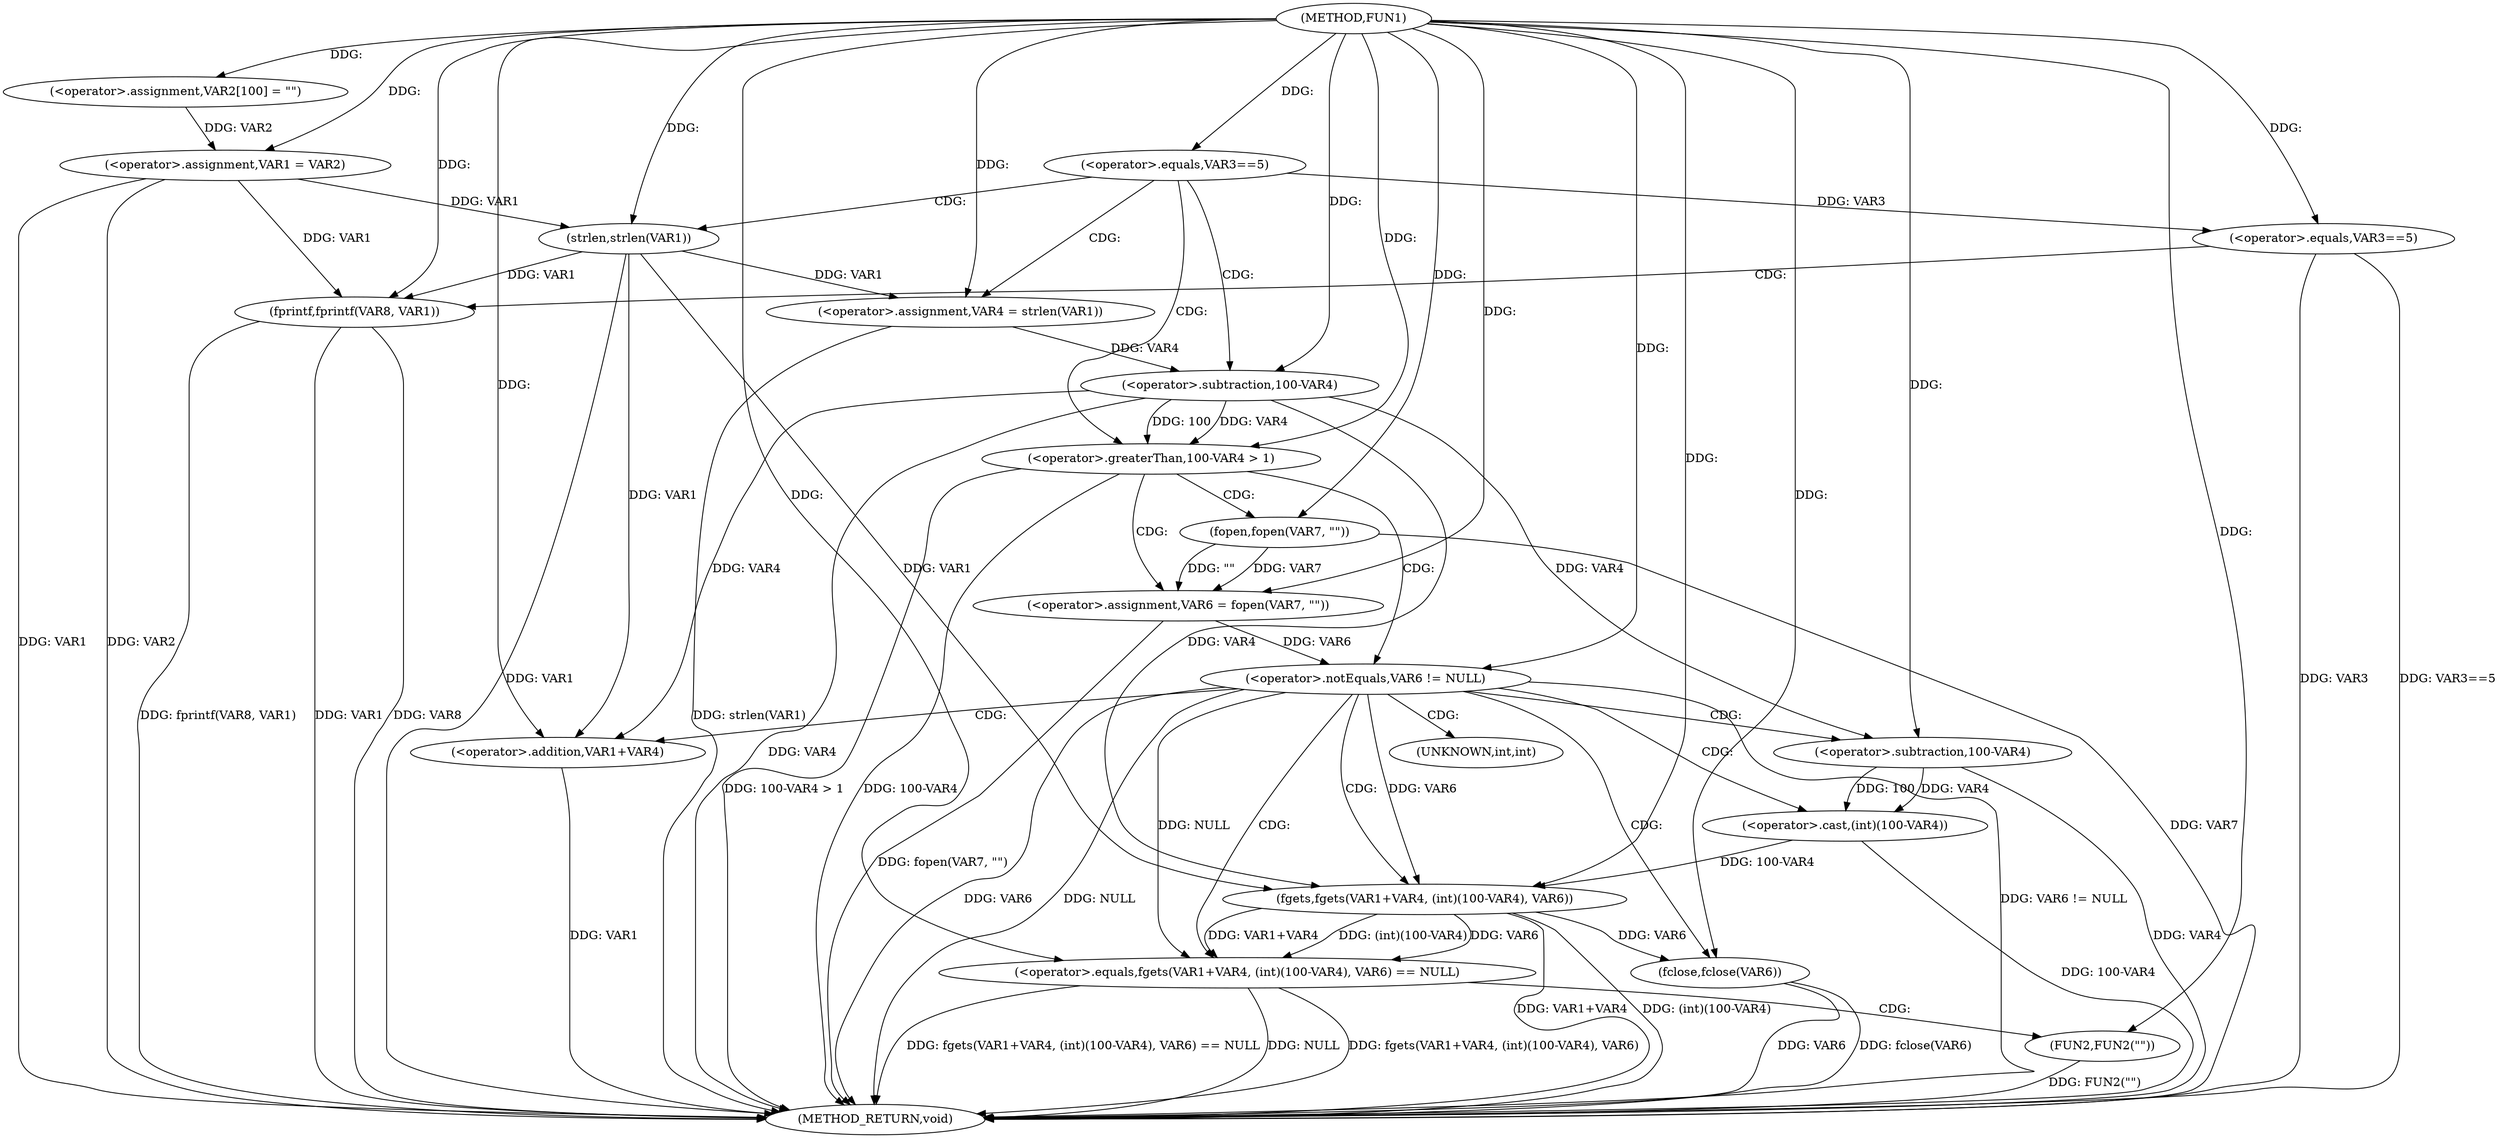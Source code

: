 digraph FUN1 {  
"1000100" [label = "(METHOD,FUN1)" ]
"1000165" [label = "(METHOD_RETURN,void)" ]
"1000104" [label = "(<operator>.assignment,VAR2[100] = \"\")" ]
"1000107" [label = "(<operator>.assignment,VAR1 = VAR2)" ]
"1000111" [label = "(<operator>.equals,VAR3==5)" ]
"1000117" [label = "(<operator>.assignment,VAR4 = strlen(VAR1))" ]
"1000119" [label = "(strlen,strlen(VAR1))" ]
"1000123" [label = "(<operator>.greaterThan,100-VAR4 > 1)" ]
"1000124" [label = "(<operator>.subtraction,100-VAR4)" ]
"1000129" [label = "(<operator>.assignment,VAR6 = fopen(VAR7, \"\"))" ]
"1000131" [label = "(fopen,fopen(VAR7, \"\"))" ]
"1000135" [label = "(<operator>.notEquals,VAR6 != NULL)" ]
"1000140" [label = "(<operator>.equals,fgets(VAR1+VAR4, (int)(100-VAR4), VAR6) == NULL)" ]
"1000141" [label = "(fgets,fgets(VAR1+VAR4, (int)(100-VAR4), VAR6))" ]
"1000142" [label = "(<operator>.addition,VAR1+VAR4)" ]
"1000145" [label = "(<operator>.cast,(int)(100-VAR4))" ]
"1000147" [label = "(<operator>.subtraction,100-VAR4)" ]
"1000153" [label = "(FUN2,FUN2(\"\"))" ]
"1000155" [label = "(fclose,fclose(VAR6))" ]
"1000158" [label = "(<operator>.equals,VAR3==5)" ]
"1000162" [label = "(fprintf,fprintf(VAR8, VAR1))" ]
"1000146" [label = "(UNKNOWN,int,int)" ]
  "1000141" -> "1000165"  [ label = "DDG: VAR1+VAR4"] 
  "1000107" -> "1000165"  [ label = "DDG: VAR1"] 
  "1000140" -> "1000165"  [ label = "DDG: fgets(VAR1+VAR4, (int)(100-VAR4), VAR6) == NULL"] 
  "1000147" -> "1000165"  [ label = "DDG: VAR4"] 
  "1000153" -> "1000165"  [ label = "DDG: FUN2(\"\")"] 
  "1000155" -> "1000165"  [ label = "DDG: VAR6"] 
  "1000117" -> "1000165"  [ label = "DDG: strlen(VAR1)"] 
  "1000145" -> "1000165"  [ label = "DDG: 100-VAR4"] 
  "1000158" -> "1000165"  [ label = "DDG: VAR3"] 
  "1000162" -> "1000165"  [ label = "DDG: VAR1"] 
  "1000124" -> "1000165"  [ label = "DDG: VAR4"] 
  "1000140" -> "1000165"  [ label = "DDG: NULL"] 
  "1000123" -> "1000165"  [ label = "DDG: 100-VAR4 > 1"] 
  "1000131" -> "1000165"  [ label = "DDG: VAR7"] 
  "1000140" -> "1000165"  [ label = "DDG: fgets(VAR1+VAR4, (int)(100-VAR4), VAR6)"] 
  "1000155" -> "1000165"  [ label = "DDG: fclose(VAR6)"] 
  "1000158" -> "1000165"  [ label = "DDG: VAR3==5"] 
  "1000135" -> "1000165"  [ label = "DDG: VAR6 != NULL"] 
  "1000119" -> "1000165"  [ label = "DDG: VAR1"] 
  "1000142" -> "1000165"  [ label = "DDG: VAR1"] 
  "1000135" -> "1000165"  [ label = "DDG: VAR6"] 
  "1000141" -> "1000165"  [ label = "DDG: (int)(100-VAR4)"] 
  "1000162" -> "1000165"  [ label = "DDG: VAR8"] 
  "1000162" -> "1000165"  [ label = "DDG: fprintf(VAR8, VAR1)"] 
  "1000135" -> "1000165"  [ label = "DDG: NULL"] 
  "1000107" -> "1000165"  [ label = "DDG: VAR2"] 
  "1000129" -> "1000165"  [ label = "DDG: fopen(VAR7, \"\")"] 
  "1000123" -> "1000165"  [ label = "DDG: 100-VAR4"] 
  "1000100" -> "1000104"  [ label = "DDG: "] 
  "1000104" -> "1000107"  [ label = "DDG: VAR2"] 
  "1000100" -> "1000107"  [ label = "DDG: "] 
  "1000100" -> "1000111"  [ label = "DDG: "] 
  "1000119" -> "1000117"  [ label = "DDG: VAR1"] 
  "1000100" -> "1000117"  [ label = "DDG: "] 
  "1000107" -> "1000119"  [ label = "DDG: VAR1"] 
  "1000100" -> "1000119"  [ label = "DDG: "] 
  "1000124" -> "1000123"  [ label = "DDG: 100"] 
  "1000124" -> "1000123"  [ label = "DDG: VAR4"] 
  "1000100" -> "1000124"  [ label = "DDG: "] 
  "1000117" -> "1000124"  [ label = "DDG: VAR4"] 
  "1000100" -> "1000123"  [ label = "DDG: "] 
  "1000131" -> "1000129"  [ label = "DDG: VAR7"] 
  "1000131" -> "1000129"  [ label = "DDG: \"\""] 
  "1000100" -> "1000129"  [ label = "DDG: "] 
  "1000100" -> "1000131"  [ label = "DDG: "] 
  "1000129" -> "1000135"  [ label = "DDG: VAR6"] 
  "1000100" -> "1000135"  [ label = "DDG: "] 
  "1000141" -> "1000140"  [ label = "DDG: VAR1+VAR4"] 
  "1000141" -> "1000140"  [ label = "DDG: (int)(100-VAR4)"] 
  "1000141" -> "1000140"  [ label = "DDG: VAR6"] 
  "1000119" -> "1000141"  [ label = "DDG: VAR1"] 
  "1000100" -> "1000141"  [ label = "DDG: "] 
  "1000124" -> "1000141"  [ label = "DDG: VAR4"] 
  "1000119" -> "1000142"  [ label = "DDG: VAR1"] 
  "1000100" -> "1000142"  [ label = "DDG: "] 
  "1000124" -> "1000142"  [ label = "DDG: VAR4"] 
  "1000145" -> "1000141"  [ label = "DDG: 100-VAR4"] 
  "1000147" -> "1000145"  [ label = "DDG: 100"] 
  "1000147" -> "1000145"  [ label = "DDG: VAR4"] 
  "1000100" -> "1000147"  [ label = "DDG: "] 
  "1000124" -> "1000147"  [ label = "DDG: VAR4"] 
  "1000135" -> "1000141"  [ label = "DDG: VAR6"] 
  "1000135" -> "1000140"  [ label = "DDG: NULL"] 
  "1000100" -> "1000140"  [ label = "DDG: "] 
  "1000100" -> "1000153"  [ label = "DDG: "] 
  "1000141" -> "1000155"  [ label = "DDG: VAR6"] 
  "1000100" -> "1000155"  [ label = "DDG: "] 
  "1000111" -> "1000158"  [ label = "DDG: VAR3"] 
  "1000100" -> "1000158"  [ label = "DDG: "] 
  "1000100" -> "1000162"  [ label = "DDG: "] 
  "1000107" -> "1000162"  [ label = "DDG: VAR1"] 
  "1000119" -> "1000162"  [ label = "DDG: VAR1"] 
  "1000111" -> "1000117"  [ label = "CDG: "] 
  "1000111" -> "1000123"  [ label = "CDG: "] 
  "1000111" -> "1000124"  [ label = "CDG: "] 
  "1000111" -> "1000119"  [ label = "CDG: "] 
  "1000123" -> "1000131"  [ label = "CDG: "] 
  "1000123" -> "1000129"  [ label = "CDG: "] 
  "1000123" -> "1000135"  [ label = "CDG: "] 
  "1000135" -> "1000142"  [ label = "CDG: "] 
  "1000135" -> "1000155"  [ label = "CDG: "] 
  "1000135" -> "1000141"  [ label = "CDG: "] 
  "1000135" -> "1000147"  [ label = "CDG: "] 
  "1000135" -> "1000145"  [ label = "CDG: "] 
  "1000135" -> "1000146"  [ label = "CDG: "] 
  "1000135" -> "1000140"  [ label = "CDG: "] 
  "1000140" -> "1000153"  [ label = "CDG: "] 
  "1000158" -> "1000162"  [ label = "CDG: "] 
}
